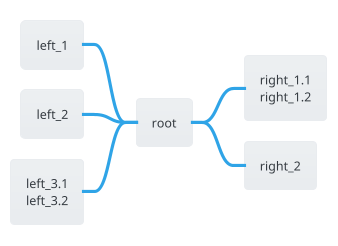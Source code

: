 ' Do not edit
' Theme Gallery
' autogenerated by script
'
@startmindmap
!theme cerulean
+ root
**:right_1.1
right_1.2;
++ right_2

left side

-- left_1
-- left_2
**:left_3.1
left_3.2;
@endmindmap

